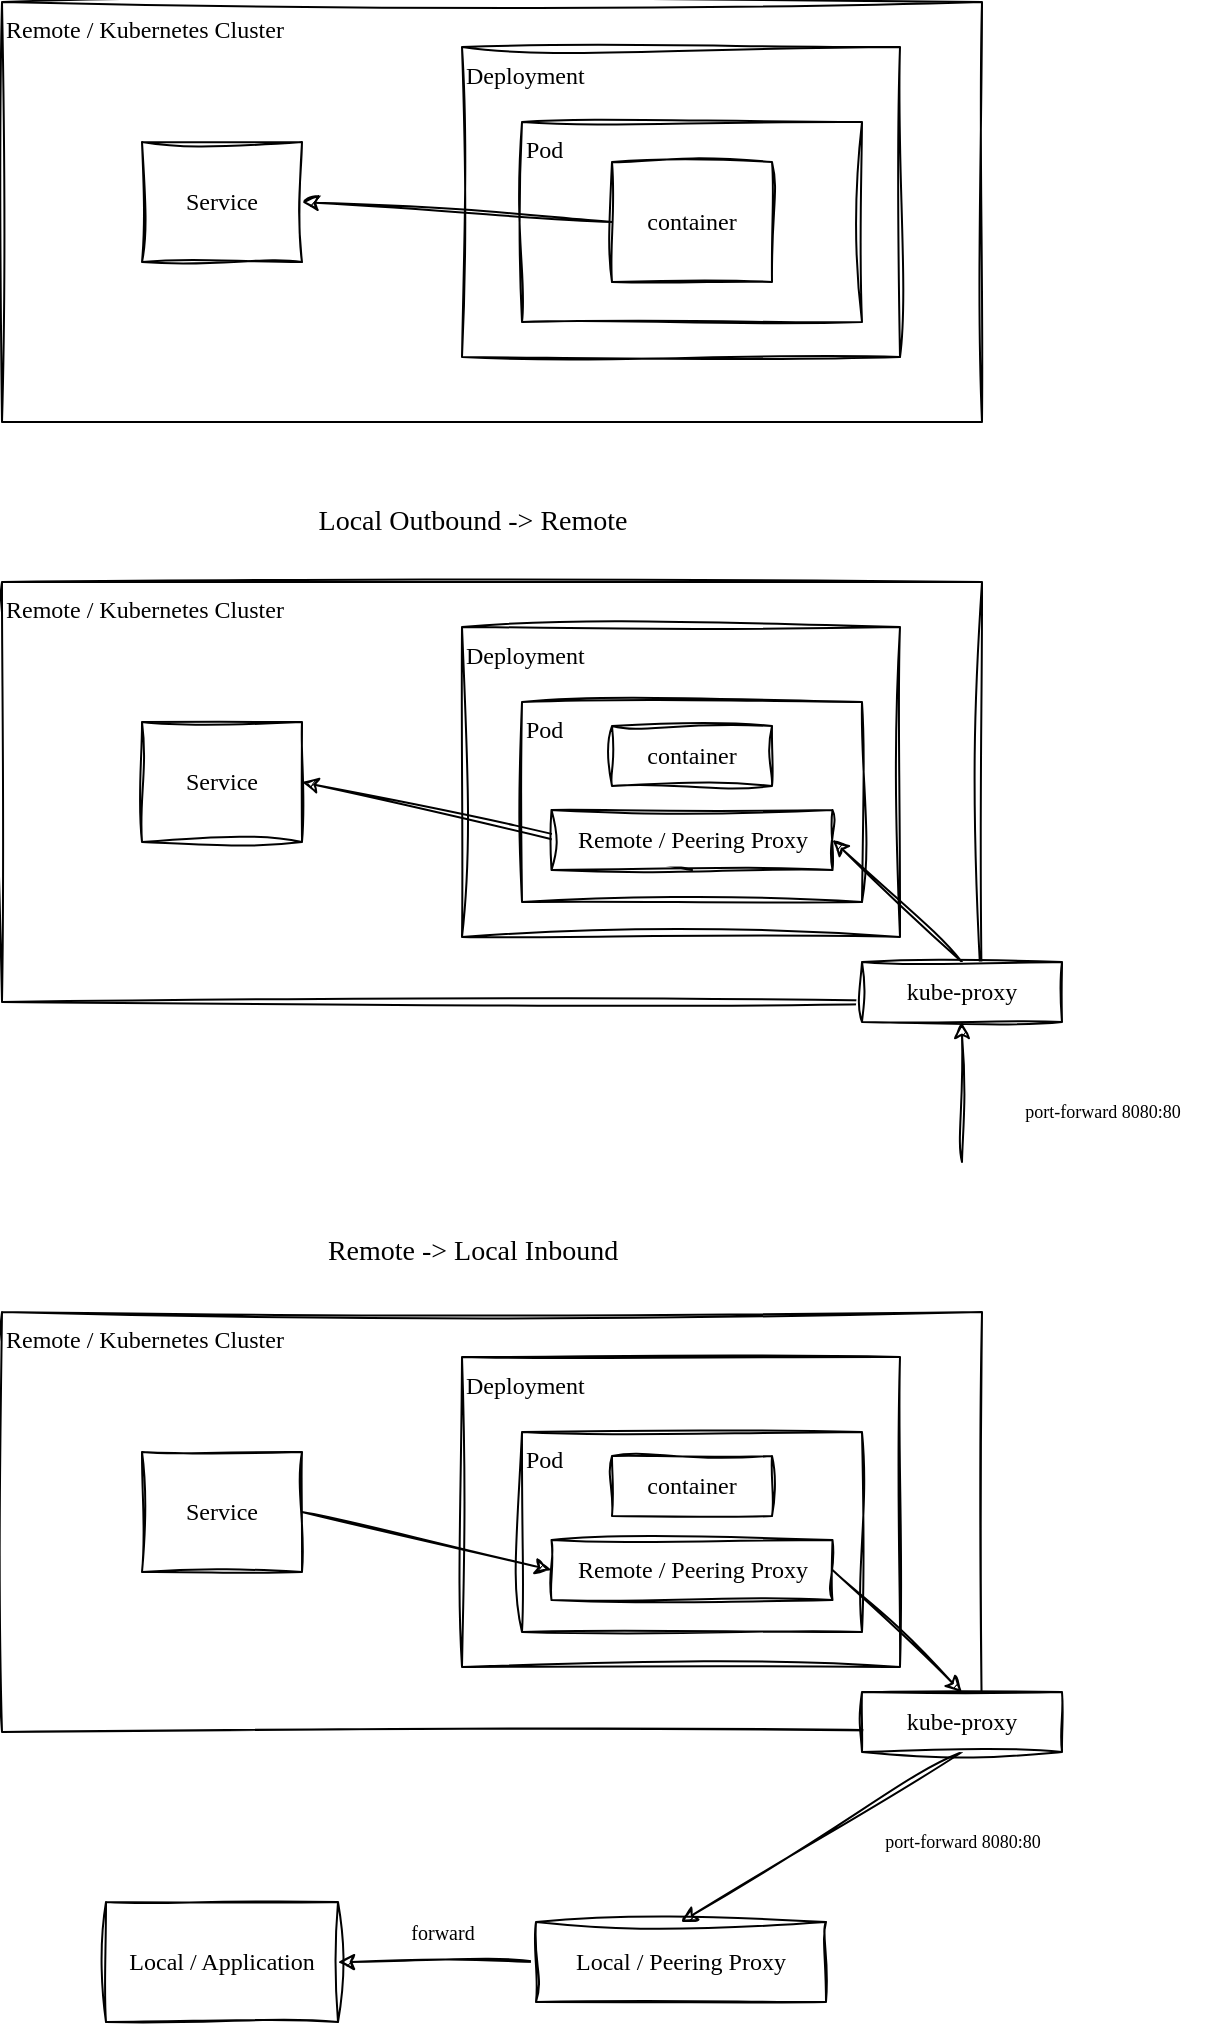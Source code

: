 <mxfile>
    <diagram id="ApinyqAWU0on4ZeDosA5" name="Page-1">
        <mxGraphModel dx="784" dy="513" grid="1" gridSize="10" guides="1" tooltips="1" connect="1" arrows="1" fold="1" page="1" pageScale="1" pageWidth="827" pageHeight="1169" math="0" shadow="0">
            <root>
                <mxCell id="0"/>
                <mxCell id="1" parent="0"/>
                <mxCell id="4" value="Remote / Kubernetes Cluster" style="rounded=0;whiteSpace=wrap;html=1;align=left;sketch=1;curveFitting=1;jiggle=2;fontFamily=Comic Sans MS;verticalAlign=top;" vertex="1" parent="1">
                    <mxGeometry x="190" y="20" width="490" height="210" as="geometry"/>
                </mxCell>
                <mxCell id="3" value="Service" style="rounded=0;whiteSpace=wrap;html=1;sketch=1;curveFitting=1;jiggle=2;fontFamily=Comic Sans MS;" parent="1" vertex="1">
                    <mxGeometry x="260" y="90" width="80" height="60" as="geometry"/>
                </mxCell>
                <mxCell id="6" value="Deployment" style="rounded=0;whiteSpace=wrap;html=1;sketch=1;curveFitting=1;jiggle=2;fontFamily=Comic Sans MS;align=left;verticalAlign=top;" vertex="1" parent="1">
                    <mxGeometry x="420" y="42.5" width="219" height="155" as="geometry"/>
                </mxCell>
                <mxCell id="5" value="Pod" style="rounded=0;whiteSpace=wrap;html=1;sketch=1;curveFitting=1;jiggle=2;fontFamily=Comic Sans MS;align=left;verticalAlign=top;" vertex="1" parent="1">
                    <mxGeometry x="450" y="80" width="170" height="100" as="geometry"/>
                </mxCell>
                <mxCell id="23" style="edgeStyle=none;sketch=1;hachureGap=4;jiggle=2;curveFitting=1;html=1;exitX=0;exitY=0.5;exitDx=0;exitDy=0;entryX=1;entryY=0.5;entryDx=0;entryDy=0;fontFamily=Comic Sans MS;fontSize=14;" edge="1" parent="1" source="7" target="3">
                    <mxGeometry relative="1" as="geometry"/>
                </mxCell>
                <mxCell id="7" value="container" style="rounded=0;whiteSpace=wrap;html=1;sketch=1;curveFitting=1;jiggle=2;fontFamily=Comic Sans MS;" vertex="1" parent="1">
                    <mxGeometry x="495" y="100" width="80" height="60" as="geometry"/>
                </mxCell>
                <mxCell id="11" value="Remote / Kubernetes Cluster" style="rounded=0;whiteSpace=wrap;html=1;align=left;sketch=1;curveFitting=1;jiggle=2;fontFamily=Comic Sans MS;verticalAlign=top;" vertex="1" parent="1">
                    <mxGeometry x="190" y="310" width="490" height="210" as="geometry"/>
                </mxCell>
                <mxCell id="12" value="Service" style="rounded=0;whiteSpace=wrap;html=1;sketch=1;curveFitting=1;jiggle=2;fontFamily=Comic Sans MS;" vertex="1" parent="1">
                    <mxGeometry x="260" y="380" width="80" height="60" as="geometry"/>
                </mxCell>
                <mxCell id="13" value="Deployment" style="rounded=0;whiteSpace=wrap;html=1;sketch=1;curveFitting=1;jiggle=2;fontFamily=Comic Sans MS;align=left;verticalAlign=top;" vertex="1" parent="1">
                    <mxGeometry x="420" y="332.5" width="219" height="155" as="geometry"/>
                </mxCell>
                <mxCell id="14" value="Pod" style="rounded=0;whiteSpace=wrap;html=1;sketch=1;curveFitting=1;jiggle=2;fontFamily=Comic Sans MS;align=left;verticalAlign=top;" vertex="1" parent="1">
                    <mxGeometry x="450" y="370" width="170" height="100" as="geometry"/>
                </mxCell>
                <mxCell id="15" value="container" style="rounded=0;whiteSpace=wrap;html=1;sketch=1;curveFitting=1;jiggle=2;fontFamily=Comic Sans MS;" vertex="1" parent="1">
                    <mxGeometry x="495" y="382" width="80" height="30" as="geometry"/>
                </mxCell>
                <mxCell id="21" style="edgeStyle=none;sketch=1;hachureGap=4;jiggle=2;curveFitting=1;html=1;exitX=0.5;exitY=1;exitDx=0;exitDy=0;entryX=1;entryY=0.5;entryDx=0;entryDy=0;fontFamily=Comic Sans MS;fontSize=9;" edge="1" parent="1" source="16" target="12">
                    <mxGeometry relative="1" as="geometry"/>
                </mxCell>
                <mxCell id="16" value="Remote / Peering Proxy" style="rounded=0;whiteSpace=wrap;html=1;sketch=1;curveFitting=1;jiggle=2;fontFamily=Comic Sans MS;" vertex="1" parent="1">
                    <mxGeometry x="464.75" y="424" width="140.5" height="30" as="geometry"/>
                </mxCell>
                <mxCell id="17" style="edgeStyle=none;sketch=1;hachureGap=4;jiggle=2;curveFitting=1;html=1;entryX=1;entryY=0.5;entryDx=0;entryDy=0;fontFamily=Comic Sans MS;fontSize=16;exitX=0.5;exitY=0;exitDx=0;exitDy=0;" edge="1" parent="1" source="10" target="16">
                    <mxGeometry relative="1" as="geometry"/>
                </mxCell>
                <mxCell id="10" value="kube-proxy" style="rounded=0;whiteSpace=wrap;html=1;sketch=1;curveFitting=1;jiggle=2;fontFamily=Comic Sans MS;" vertex="1" parent="1">
                    <mxGeometry x="620" y="500" width="100" height="30" as="geometry"/>
                </mxCell>
                <mxCell id="19" style="edgeStyle=none;sketch=1;hachureGap=4;jiggle=2;curveFitting=1;html=1;entryX=0.5;entryY=1;entryDx=0;entryDy=0;fontFamily=Comic Sans MS;fontSize=16;" edge="1" parent="1" target="10">
                    <mxGeometry relative="1" as="geometry">
                        <mxPoint x="670" y="600" as="sourcePoint"/>
                        <mxPoint x="420" y="700" as="targetPoint"/>
                    </mxGeometry>
                </mxCell>
                <mxCell id="20" value="port-forward 8080:80" style="text;html=1;align=center;verticalAlign=middle;resizable=0;points=[];autosize=1;strokeColor=none;fillColor=none;fontSize=9;fontFamily=Comic Sans MS;sketch=1;hachureGap=4;jiggle=2;curveFitting=1;fontSource=https%3A%2F%2Ffonts.googleapis.com%2Fcss%3Ffamily%3DArchitects%2BDaughter;" vertex="1" parent="1">
                    <mxGeometry x="680" y="565" width="120" height="20" as="geometry"/>
                </mxCell>
                <mxCell id="22" value="Local Outbound -&amp;gt; Remote" style="text;html=1;align=center;verticalAlign=middle;resizable=0;points=[];autosize=1;strokeColor=none;fillColor=none;fontSize=14;fontFamily=Comic Sans MS;sketch=1;hachureGap=4;jiggle=2;curveFitting=1;fontSource=https%3A%2F%2Ffonts.googleapis.com%2Fcss%3Ffamily%3DArchitects%2BDaughter;" vertex="1" parent="1">
                    <mxGeometry x="330" y="265" width="190" height="30" as="geometry"/>
                </mxCell>
                <mxCell id="24" value="Remote / Kubernetes Cluster" style="rounded=0;whiteSpace=wrap;html=1;align=left;sketch=1;curveFitting=1;jiggle=2;fontFamily=Comic Sans MS;verticalAlign=top;" vertex="1" parent="1">
                    <mxGeometry x="190" y="675" width="490" height="210" as="geometry"/>
                </mxCell>
                <mxCell id="25" value="Service" style="rounded=0;whiteSpace=wrap;html=1;sketch=1;curveFitting=1;jiggle=2;fontFamily=Comic Sans MS;" vertex="1" parent="1">
                    <mxGeometry x="260" y="745" width="80" height="60" as="geometry"/>
                </mxCell>
                <mxCell id="26" value="Deployment" style="rounded=0;whiteSpace=wrap;html=1;sketch=1;curveFitting=1;jiggle=2;fontFamily=Comic Sans MS;align=left;verticalAlign=top;" vertex="1" parent="1">
                    <mxGeometry x="420" y="697.5" width="219" height="155" as="geometry"/>
                </mxCell>
                <mxCell id="27" value="Pod" style="rounded=0;whiteSpace=wrap;html=1;sketch=1;curveFitting=1;jiggle=2;fontFamily=Comic Sans MS;align=left;verticalAlign=top;" vertex="1" parent="1">
                    <mxGeometry x="450" y="735" width="170" height="100" as="geometry"/>
                </mxCell>
                <mxCell id="28" value="container" style="rounded=0;whiteSpace=wrap;html=1;sketch=1;curveFitting=1;jiggle=2;fontFamily=Comic Sans MS;" vertex="1" parent="1">
                    <mxGeometry x="495" y="747" width="80" height="30" as="geometry"/>
                </mxCell>
                <mxCell id="39" style="edgeStyle=none;sketch=1;hachureGap=4;jiggle=2;curveFitting=1;html=1;exitX=1;exitY=0.5;exitDx=0;exitDy=0;entryX=0.5;entryY=0;entryDx=0;entryDy=0;fontFamily=Comic Sans MS;fontSize=14;" edge="1" parent="1" source="30" target="32">
                    <mxGeometry relative="1" as="geometry"/>
                </mxCell>
                <mxCell id="30" value="Remote / Peering Proxy" style="rounded=0;whiteSpace=wrap;html=1;sketch=1;curveFitting=1;jiggle=2;fontFamily=Comic Sans MS;" vertex="1" parent="1">
                    <mxGeometry x="464.75" y="789" width="140.5" height="30" as="geometry"/>
                </mxCell>
                <mxCell id="40" style="edgeStyle=none;sketch=1;hachureGap=4;jiggle=2;curveFitting=1;html=1;entryX=0.5;entryY=0;entryDx=0;entryDy=0;fontFamily=Comic Sans MS;fontSize=14;exitX=0.5;exitY=1;exitDx=0;exitDy=0;" edge="1" parent="1" source="32" target="36">
                    <mxGeometry relative="1" as="geometry"/>
                </mxCell>
                <mxCell id="32" value="kube-proxy" style="rounded=0;whiteSpace=wrap;html=1;sketch=1;curveFitting=1;jiggle=2;fontFamily=Comic Sans MS;" vertex="1" parent="1">
                    <mxGeometry x="620" y="865" width="100" height="30" as="geometry"/>
                </mxCell>
                <mxCell id="34" value="port-forward 8080:80" style="text;html=1;align=center;verticalAlign=middle;resizable=0;points=[];autosize=1;strokeColor=none;fillColor=none;fontSize=9;fontFamily=Comic Sans MS;sketch=1;hachureGap=4;jiggle=2;curveFitting=1;fontSource=https%3A%2F%2Ffonts.googleapis.com%2Fcss%3Ffamily%3DArchitects%2BDaughter;" vertex="1" parent="1">
                    <mxGeometry x="610" y="930" width="120" height="20" as="geometry"/>
                </mxCell>
                <mxCell id="35" value="Remote -&amp;gt; Local Inbound" style="text;html=1;align=center;verticalAlign=middle;resizable=0;points=[];autosize=1;strokeColor=none;fillColor=none;fontSize=14;fontFamily=Comic Sans MS;sketch=1;hachureGap=4;jiggle=2;curveFitting=1;fontSource=https%3A%2F%2Ffonts.googleapis.com%2Fcss%3Ffamily%3DArchitects%2BDaughter;" vertex="1" parent="1">
                    <mxGeometry x="335" y="630" width="180" height="30" as="geometry"/>
                </mxCell>
                <mxCell id="42" value="" style="edgeStyle=none;sketch=1;hachureGap=4;jiggle=2;curveFitting=1;html=1;fontFamily=Comic Sans MS;fontSize=14;" edge="1" parent="1" source="36" target="41">
                    <mxGeometry relative="1" as="geometry"/>
                </mxCell>
                <mxCell id="36" value="Local / Peering Proxy" style="rounded=0;whiteSpace=wrap;html=1;sketch=1;curveFitting=1;jiggle=2;fontFamily=Comic Sans MS;" vertex="1" parent="1">
                    <mxGeometry x="457" y="980" width="145" height="40" as="geometry"/>
                </mxCell>
                <mxCell id="37" style="edgeStyle=none;sketch=1;hachureGap=4;jiggle=2;curveFitting=1;html=1;exitX=1;exitY=0.5;exitDx=0;exitDy=0;entryX=0;entryY=0.5;entryDx=0;entryDy=0;fontFamily=Comic Sans MS;fontSize=14;" edge="1" parent="1" source="25" target="30">
                    <mxGeometry relative="1" as="geometry"/>
                </mxCell>
                <mxCell id="41" value="Local / Application" style="rounded=0;whiteSpace=wrap;html=1;sketch=1;curveFitting=1;jiggle=2;fontFamily=Comic Sans MS;" vertex="1" parent="1">
                    <mxGeometry x="242" y="970" width="116" height="60" as="geometry"/>
                </mxCell>
                <mxCell id="43" value="forward" style="text;html=1;align=center;verticalAlign=middle;resizable=0;points=[];autosize=1;strokeColor=none;fillColor=none;fontSize=10;fontFamily=Comic Sans MS;sketch=1;hachureGap=4;jiggle=2;curveFitting=1;fontSource=https%3A%2F%2Ffonts.googleapis.com%2Fcss%3Ffamily%3DArchitects%2BDaughter;" vertex="1" parent="1">
                    <mxGeometry x="380" y="970" width="60" height="30" as="geometry"/>
                </mxCell>
            </root>
        </mxGraphModel>
    </diagram>
</mxfile>